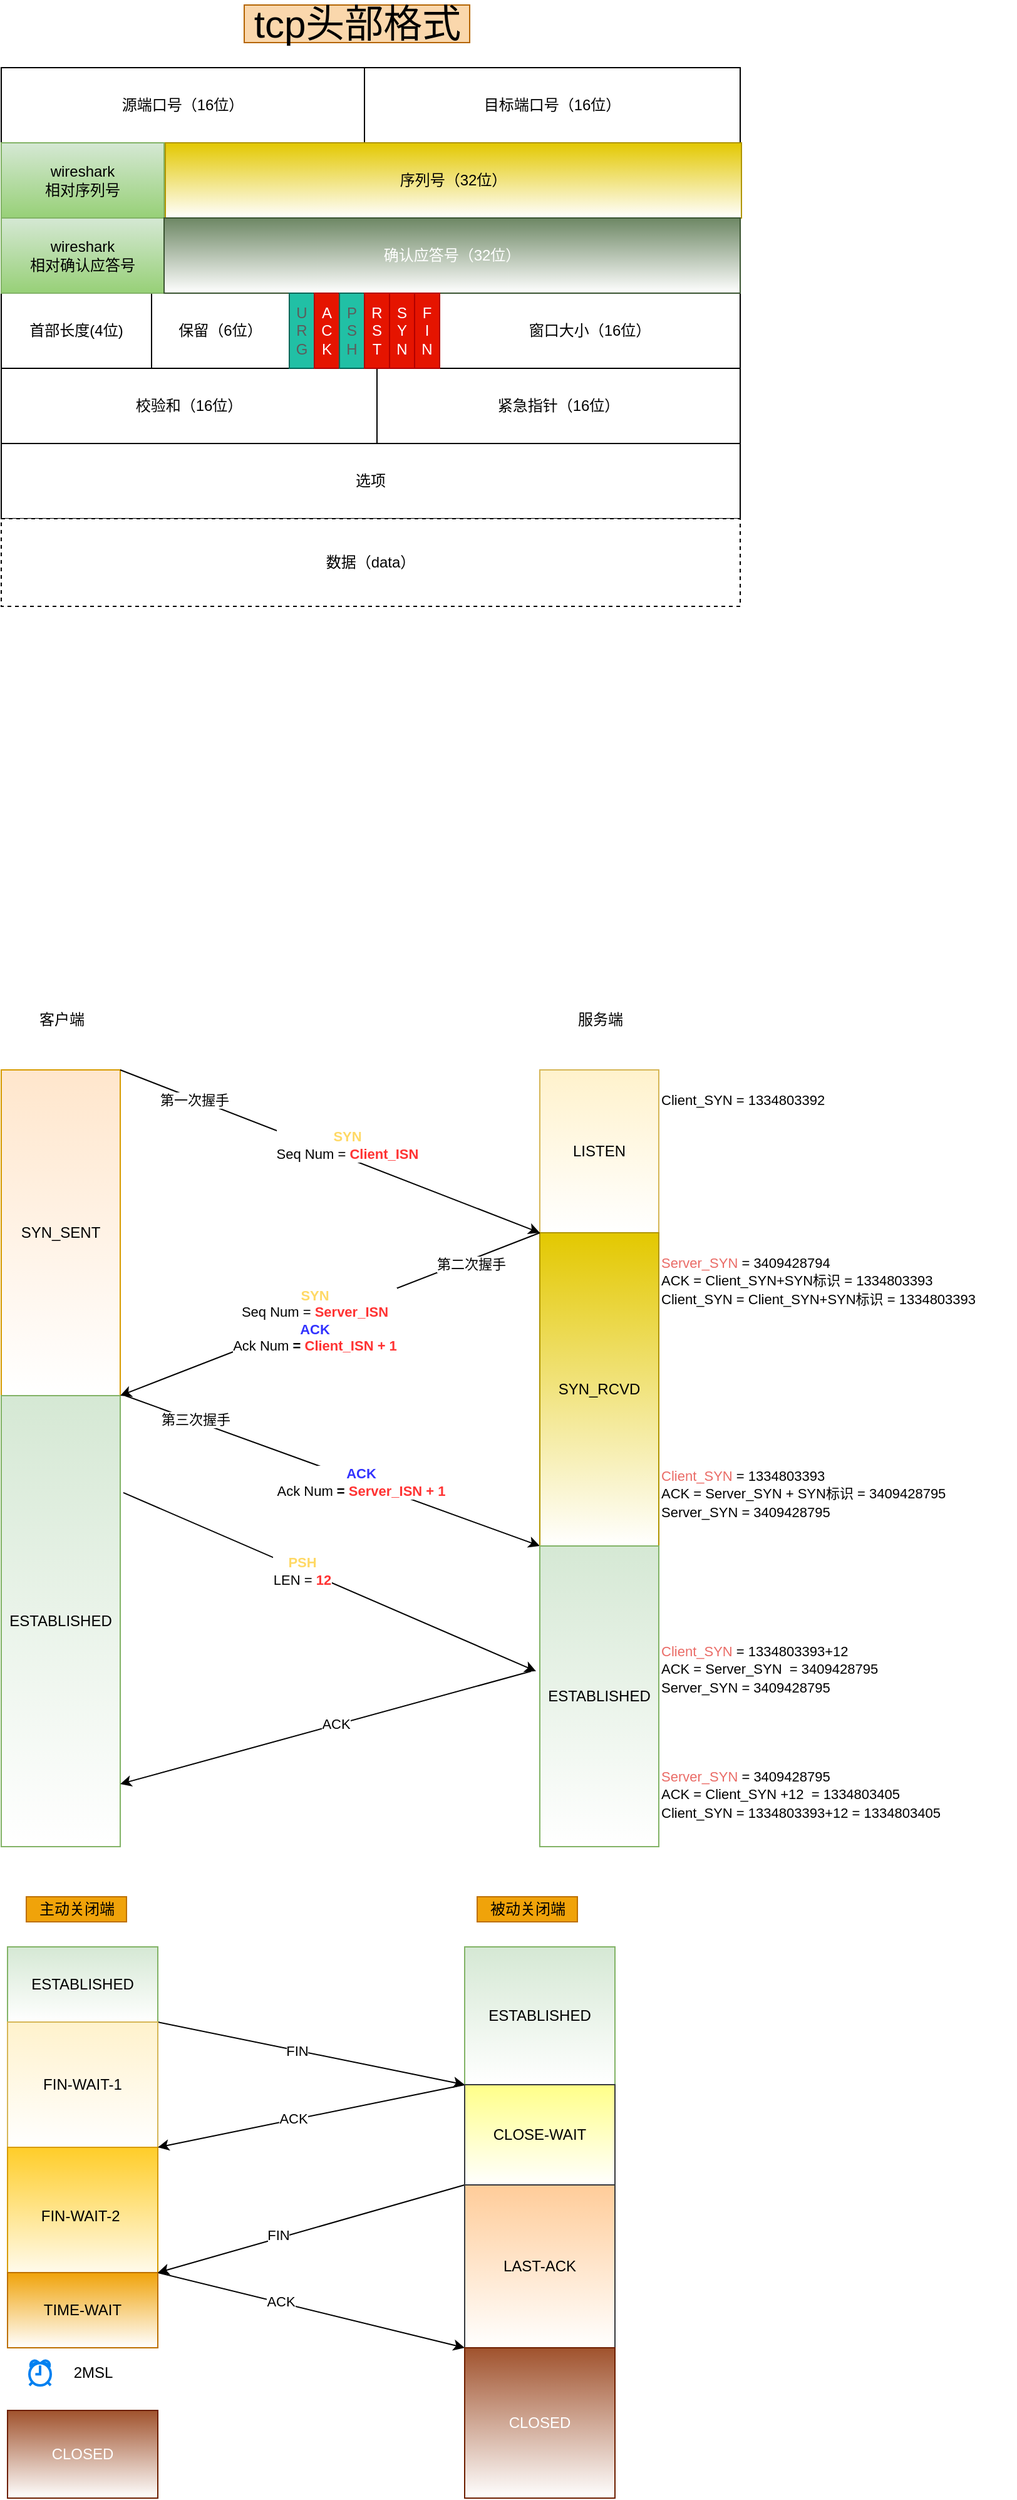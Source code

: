 <mxfile version="15.3.1" type="github">
  <diagram id="oA3eS2ro-VcBrTiEZLm-" name="第 1 页">
    <mxGraphModel dx="938" dy="575" grid="1" gridSize="10" guides="1" tooltips="1" connect="1" arrows="1" fold="1" page="1" pageScale="1" pageWidth="827" pageHeight="1169" math="0" shadow="0">
      <root>
        <mxCell id="0" />
        <mxCell id="1" parent="0" />
        <mxCell id="Nb2khe5gCZyhO0hgCq8m-3" value="源端口号（16位）" style="rounded=0;whiteSpace=wrap;html=1;gradientColor=#ffffff;" parent="1" vertex="1">
          <mxGeometry x="130" y="180" width="290" height="60" as="geometry" />
        </mxCell>
        <mxCell id="Nb2khe5gCZyhO0hgCq8m-4" value="目标端口号（16位）" style="rounded=0;whiteSpace=wrap;html=1;gradientColor=#ffffff;" parent="1" vertex="1">
          <mxGeometry x="420" y="180" width="300" height="60" as="geometry" />
        </mxCell>
        <mxCell id="Nb2khe5gCZyhO0hgCq8m-9" value="首部长度(4位)" style="rounded=0;whiteSpace=wrap;html=1;" parent="1" vertex="1">
          <mxGeometry x="130" y="360" width="120" height="60" as="geometry" />
        </mxCell>
        <mxCell id="Nb2khe5gCZyhO0hgCq8m-10" value="保留（6位）" style="rounded=0;whiteSpace=wrap;html=1;" parent="1" vertex="1">
          <mxGeometry x="250" y="360" width="110" height="60" as="geometry" />
        </mxCell>
        <mxCell id="Nb2khe5gCZyhO0hgCq8m-11" value="窗口大小（16位）" style="rounded=0;whiteSpace=wrap;html=1;" parent="1" vertex="1">
          <mxGeometry x="480" y="360" width="240" height="60" as="geometry" />
        </mxCell>
        <mxCell id="Nb2khe5gCZyhO0hgCq8m-14" value="校验和（16位）" style="rounded=0;whiteSpace=wrap;html=1;" parent="1" vertex="1">
          <mxGeometry x="130" y="420" width="300" height="60" as="geometry" />
        </mxCell>
        <mxCell id="Nb2khe5gCZyhO0hgCq8m-16" value="紧急指针（16位）" style="rounded=0;whiteSpace=wrap;html=1;" parent="1" vertex="1">
          <mxGeometry x="430" y="420" width="290" height="60" as="geometry" />
        </mxCell>
        <mxCell id="Nb2khe5gCZyhO0hgCq8m-17" value="选项" style="rounded=0;whiteSpace=wrap;html=1;" parent="1" vertex="1">
          <mxGeometry x="130" y="480" width="590" height="60" as="geometry" />
        </mxCell>
        <mxCell id="Nb2khe5gCZyhO0hgCq8m-18" value="数据（data）" style="rounded=0;whiteSpace=wrap;html=1;dashed=1;" parent="1" vertex="1">
          <mxGeometry x="130" y="540" width="590" height="70" as="geometry" />
        </mxCell>
        <mxCell id="Nb2khe5gCZyhO0hgCq8m-20" value="wireshark&lt;br&gt;相对序列号" style="rounded=0;whiteSpace=wrap;html=1;gradientColor=#97d077;fillColor=#d5e8d4;strokeColor=#82b366;" parent="1" vertex="1">
          <mxGeometry x="130" y="240" width="130" height="60" as="geometry" />
        </mxCell>
        <mxCell id="Nb2khe5gCZyhO0hgCq8m-21" value="序列号（32位）" style="rounded=0;whiteSpace=wrap;html=1;fillColor=#e3c800;strokeColor=#B09500;fontColor=#000000;gradientColor=#ffffff;" parent="1" vertex="1">
          <mxGeometry x="261" y="240" width="460" height="60" as="geometry" />
        </mxCell>
        <mxCell id="Nb2khe5gCZyhO0hgCq8m-22" value="wireshark&lt;br&gt;相对确认应答号" style="rounded=0;whiteSpace=wrap;html=1;gradientColor=#97d077;fillColor=#d5e8d4;strokeColor=#82b366;" parent="1" vertex="1">
          <mxGeometry x="130" y="300" width="130" height="60" as="geometry" />
        </mxCell>
        <mxCell id="Nb2khe5gCZyhO0hgCq8m-23" value="确认应答号（32位）" style="rounded=0;whiteSpace=wrap;html=1;fillColor=#6d8764;strokeColor=#3A5431;fontColor=#ffffff;gradientColor=#ffffff;" parent="1" vertex="1">
          <mxGeometry x="260" y="300" width="460" height="60" as="geometry" />
        </mxCell>
        <mxCell id="Nb2khe5gCZyhO0hgCq8m-26" value="U&lt;br&gt;R&lt;br&gt;G" style="rounded=0;html=1;sketch=0;fontColor=#5C5C5C;strokeColor=#006658;fillColor=#21C0A5;whiteSpace=wrap;" parent="1" vertex="1">
          <mxGeometry x="360" y="360" width="20" height="60" as="geometry" />
        </mxCell>
        <mxCell id="Nb2khe5gCZyhO0hgCq8m-27" value="A&lt;br&gt;C&lt;br&gt;K" style="rounded=0;whiteSpace=wrap;html=1;sketch=0;fontColor=#ffffff;strokeColor=#B20000;fillColor=#e51400;" parent="1" vertex="1">
          <mxGeometry x="380" y="360" width="20" height="60" as="geometry" />
        </mxCell>
        <mxCell id="Nb2khe5gCZyhO0hgCq8m-28" value="P&lt;br&gt;S&lt;br&gt;H" style="rounded=0;whiteSpace=wrap;html=1;sketch=0;fontColor=#5C5C5C;strokeColor=#006658;fillColor=#21C0A5;" parent="1" vertex="1">
          <mxGeometry x="400" y="360" width="20" height="60" as="geometry" />
        </mxCell>
        <mxCell id="Nb2khe5gCZyhO0hgCq8m-29" value="R&lt;br&gt;S&lt;br&gt;T" style="rounded=0;whiteSpace=wrap;html=1;sketch=0;fontColor=#ffffff;strokeColor=#B20000;fillColor=#e51400;" parent="1" vertex="1">
          <mxGeometry x="420" y="360" width="20" height="60" as="geometry" />
        </mxCell>
        <mxCell id="Nb2khe5gCZyhO0hgCq8m-30" value="S&lt;br&gt;Y&lt;br&gt;N" style="rounded=0;whiteSpace=wrap;html=1;sketch=0;fontColor=#ffffff;strokeColor=#B20000;fillColor=#e51400;" parent="1" vertex="1">
          <mxGeometry x="440" y="360" width="20" height="60" as="geometry" />
        </mxCell>
        <mxCell id="Nb2khe5gCZyhO0hgCq8m-31" value="F&lt;br&gt;I&lt;br&gt;N" style="rounded=0;whiteSpace=wrap;html=1;sketch=0;fontColor=#ffffff;strokeColor=#B20000;fillColor=#e51400;" parent="1" vertex="1">
          <mxGeometry x="460" y="360" width="20" height="60" as="geometry" />
        </mxCell>
        <mxCell id="Nb2khe5gCZyhO0hgCq8m-32" value="&lt;font style=&quot;font-size: 31px&quot;&gt;tcp头部格式&lt;/font&gt;" style="text;html=1;align=center;verticalAlign=middle;resizable=0;points=[];autosize=1;fillColor=#fad7ac;strokeColor=#b46504;" parent="1" vertex="1">
          <mxGeometry x="324" y="130" width="180" height="30" as="geometry" />
        </mxCell>
        <mxCell id="5syFboAeOt0OYtr-gB5--3" value="SYN_SENT" style="rounded=0;whiteSpace=wrap;html=1;fillColor=#ffe6cc;strokeColor=#d79b00;gradientColor=#ffffff;" vertex="1" parent="1">
          <mxGeometry x="130" y="980" width="95" height="260" as="geometry" />
        </mxCell>
        <mxCell id="5syFboAeOt0OYtr-gB5--11" style="rounded=0;orthogonalLoop=1;jettySize=auto;html=1;entryX=0;entryY=0;entryDx=0;entryDy=0;" edge="1" parent="1" target="5syFboAeOt0OYtr-gB5--7">
          <mxGeometry relative="1" as="geometry">
            <mxPoint x="229" y="1240" as="sourcePoint" />
          </mxGeometry>
        </mxCell>
        <mxCell id="5syFboAeOt0OYtr-gB5--18" value="第三次握手" style="edgeLabel;html=1;align=center;verticalAlign=middle;resizable=0;points=[];" vertex="1" connectable="0" parent="5syFboAeOt0OYtr-gB5--11">
          <mxGeometry x="-0.669" y="1" relative="1" as="geometry">
            <mxPoint as="offset" />
          </mxGeometry>
        </mxCell>
        <mxCell id="5syFboAeOt0OYtr-gB5--4" value="&lt;span&gt;ESTABLISHED&lt;/span&gt;" style="rounded=0;whiteSpace=wrap;html=1;fillColor=#d5e8d4;strokeColor=#82b366;gradientColor=#ffffff;" vertex="1" parent="1">
          <mxGeometry x="130" y="1240" width="95" height="360" as="geometry" />
        </mxCell>
        <mxCell id="5syFboAeOt0OYtr-gB5--5" value="LISTEN" style="rounded=0;whiteSpace=wrap;html=1;fillColor=#fff2cc;strokeColor=#d6b656;gradientColor=#ffffff;gradientDirection=south;" vertex="1" parent="1">
          <mxGeometry x="560" y="980" width="95" height="130" as="geometry" />
        </mxCell>
        <mxCell id="5syFboAeOt0OYtr-gB5--6" value="SYN_RCVD" style="rounded=0;whiteSpace=wrap;html=1;fillColor=#e3c800;strokeColor=#B09500;fontColor=#000000;gradientColor=#ffffff;" vertex="1" parent="1">
          <mxGeometry x="560" y="1110" width="95" height="250" as="geometry" />
        </mxCell>
        <mxCell id="5syFboAeOt0OYtr-gB5--7" value="ESTABLISHED" style="rounded=0;whiteSpace=wrap;html=1;fillColor=#d5e8d4;strokeColor=#82b366;gradientColor=#ffffff;" vertex="1" parent="1">
          <mxGeometry x="560" y="1360" width="95" height="240" as="geometry" />
        </mxCell>
        <mxCell id="5syFboAeOt0OYtr-gB5--9" value="" style="endArrow=classic;html=1;exitX=1;exitY=0;exitDx=0;exitDy=0;entryX=0;entryY=1;entryDx=0;entryDy=0;" edge="1" parent="1" source="5syFboAeOt0OYtr-gB5--3" target="5syFboAeOt0OYtr-gB5--5">
          <mxGeometry width="50" height="50" relative="1" as="geometry">
            <mxPoint x="225" y="1040" as="sourcePoint" />
            <mxPoint x="440" y="1100" as="targetPoint" />
          </mxGeometry>
        </mxCell>
        <mxCell id="5syFboAeOt0OYtr-gB5--12" value="第一次握手" style="edgeLabel;html=1;align=center;verticalAlign=middle;resizable=0;points=[];" vertex="1" connectable="0" parent="5syFboAeOt0OYtr-gB5--9">
          <mxGeometry x="-0.647" y="-1" relative="1" as="geometry">
            <mxPoint as="offset" />
          </mxGeometry>
        </mxCell>
        <mxCell id="5syFboAeOt0OYtr-gB5--15" value="&lt;b&gt;&lt;font color=&quot;#ffd966&quot;&gt;SYN&lt;/font&gt;&lt;/b&gt;&lt;br&gt;Seq Num = &lt;font color=&quot;#ff3333&quot; style=&quot;font-weight: bold&quot;&gt;Client_ISN&lt;/font&gt;&lt;b&gt;&lt;font color=&quot;#ff3333&quot;&gt;&lt;br&gt;&lt;/font&gt;&lt;/b&gt;" style="edgeLabel;html=1;align=center;verticalAlign=middle;resizable=0;points=[];" vertex="1" connectable="0" parent="5syFboAeOt0OYtr-gB5--9">
          <mxGeometry x="0.076" relative="1" as="geometry">
            <mxPoint y="-10" as="offset" />
          </mxGeometry>
        </mxCell>
        <mxCell id="5syFboAeOt0OYtr-gB5--10" value="" style="endArrow=classic;html=1;exitX=0;exitY=0;exitDx=0;exitDy=0;entryX=1;entryY=0;entryDx=0;entryDy=0;" edge="1" parent="1" source="5syFboAeOt0OYtr-gB5--6" target="5syFboAeOt0OYtr-gB5--4">
          <mxGeometry width="50" height="50" relative="1" as="geometry">
            <mxPoint x="530" y="1030" as="sourcePoint" />
            <mxPoint x="530" y="1440" as="targetPoint" />
          </mxGeometry>
        </mxCell>
        <mxCell id="5syFboAeOt0OYtr-gB5--17" value="第二次握手" style="edgeLabel;html=1;align=center;verticalAlign=middle;resizable=0;points=[];" vertex="1" connectable="0" parent="5syFboAeOt0OYtr-gB5--10">
          <mxGeometry x="-0.667" y="3" relative="1" as="geometry">
            <mxPoint as="offset" />
          </mxGeometry>
        </mxCell>
        <mxCell id="5syFboAeOt0OYtr-gB5--16" value="&lt;b&gt;&lt;font color=&quot;#ffd966&quot;&gt;SYN&lt;/font&gt;&lt;/b&gt;&lt;br&gt;Seq Num = &lt;font color=&quot;#ff3333&quot; style=&quot;font-weight: bold&quot;&gt;Server_ISN&lt;/font&gt;&lt;br&gt;&lt;b&gt;&lt;font color=&quot;#3333ff&quot;&gt;ACK&lt;/font&gt;&lt;/b&gt;&lt;br&gt;Ack Num&lt;b&gt; =&lt;font color=&quot;#ff3333&quot;&gt;&amp;nbsp;&lt;/font&gt;&lt;/b&gt;&lt;span style=&quot;color: rgb(255 , 51 , 51) ; font-weight: 700&quot;&gt;Client_ISN + 1&lt;/span&gt;&lt;b&gt;&lt;font color=&quot;#ff3333&quot;&gt;&lt;br&gt;&lt;/font&gt;&lt;/b&gt;" style="edgeLabel;html=1;align=center;verticalAlign=middle;resizable=0;points=[];" vertex="1" connectable="0" parent="1">
          <mxGeometry x="379.999" y="1179.998" as="geometry" />
        </mxCell>
        <mxCell id="5syFboAeOt0OYtr-gB5--19" value="&lt;b&gt;&lt;font color=&quot;#3333ff&quot;&gt;ACK&lt;/font&gt;&lt;/b&gt;&lt;br&gt;Ack Num&lt;b&gt; =&lt;font color=&quot;#ff3333&quot;&gt;&amp;nbsp;&lt;/font&gt;&lt;/b&gt;&lt;span style=&quot;color: rgb(255 , 51 , 51) ; font-weight: 700&quot;&gt;Server_ISN + 1&lt;/span&gt;&lt;b&gt;&lt;font color=&quot;#ff3333&quot;&gt;&lt;br&gt;&lt;/font&gt;&lt;/b&gt;" style="edgeLabel;html=1;align=center;verticalAlign=middle;resizable=0;points=[];" vertex="1" connectable="0" parent="1">
          <mxGeometry x="419.999" y="1299.998" as="geometry">
            <mxPoint x="-3" y="9" as="offset" />
          </mxGeometry>
        </mxCell>
        <mxCell id="5syFboAeOt0OYtr-gB5--20" value="客户端" style="text;html=1;align=center;verticalAlign=middle;resizable=0;points=[];autosize=1;strokeColor=none;fillColor=none;" vertex="1" parent="1">
          <mxGeometry x="152.5" y="930" width="50" height="20" as="geometry" />
        </mxCell>
        <mxCell id="5syFboAeOt0OYtr-gB5--21" value="服务端" style="text;html=1;align=center;verticalAlign=middle;resizable=0;points=[];autosize=1;strokeColor=none;fillColor=none;" vertex="1" parent="1">
          <mxGeometry x="582.5" y="930" width="50" height="20" as="geometry" />
        </mxCell>
        <mxCell id="5syFboAeOt0OYtr-gB5--24" value="" style="endArrow=classic;html=1;exitX=1.026;exitY=0.215;exitDx=0;exitDy=0;exitPerimeter=0;" edge="1" parent="1" source="5syFboAeOt0OYtr-gB5--4">
          <mxGeometry width="50" height="50" relative="1" as="geometry">
            <mxPoint x="225" y="1450" as="sourcePoint" />
            <mxPoint x="557" y="1460" as="targetPoint" />
            <Array as="points" />
          </mxGeometry>
        </mxCell>
        <mxCell id="5syFboAeOt0OYtr-gB5--27" value="&lt;b&gt;&lt;font color=&quot;#ffd966&quot;&gt;PSH&lt;/font&gt;&lt;/b&gt;&lt;br&gt;LEN =&amp;nbsp;&lt;font color=&quot;#ff3333&quot; style=&quot;font-weight: bold&quot;&gt;12&lt;/font&gt;&lt;br&gt;" style="edgeLabel;html=1;align=center;verticalAlign=middle;resizable=0;points=[];" vertex="1" connectable="0" parent="5syFboAeOt0OYtr-gB5--24">
          <mxGeometry x="-0.27" y="-3" relative="1" as="geometry">
            <mxPoint x="23" y="8" as="offset" />
          </mxGeometry>
        </mxCell>
        <mxCell id="5syFboAeOt0OYtr-gB5--25" value="" style="endArrow=classic;html=1;" edge="1" parent="1">
          <mxGeometry width="50" height="50" relative="1" as="geometry">
            <mxPoint x="553" y="1460" as="sourcePoint" />
            <mxPoint x="225" y="1550" as="targetPoint" />
            <Array as="points" />
          </mxGeometry>
        </mxCell>
        <mxCell id="5syFboAeOt0OYtr-gB5--41" value="ACK" style="edgeLabel;html=1;align=center;verticalAlign=middle;resizable=0;points=[];" vertex="1" connectable="0" parent="5syFboAeOt0OYtr-gB5--25">
          <mxGeometry x="-0.048" y="-1" relative="1" as="geometry">
            <mxPoint as="offset" />
          </mxGeometry>
        </mxCell>
        <mxCell id="5syFboAeOt0OYtr-gB5--28" value="&lt;div style=&quot;text-align: center&quot;&gt;&lt;font face=&quot;helvetica&quot;&gt;&lt;span style=&quot;font-size: 11px ; background-color: rgb(255 , 255 , 255)&quot;&gt;Client_SYN =&amp;nbsp;&lt;/span&gt;&lt;/font&gt;&lt;span style=&quot;font-family: &amp;#34;helvetica&amp;#34; ; font-size: 11px&quot;&gt;1334803392&lt;/span&gt;&lt;/div&gt;" style="text;whiteSpace=wrap;html=1;" vertex="1" parent="1">
          <mxGeometry x="655" y="990" width="160" height="20" as="geometry" />
        </mxCell>
        <mxCell id="5syFboAeOt0OYtr-gB5--29" value="&lt;div style=&quot;text-align: center&quot;&gt;&lt;/div&gt;&lt;font face=&quot;helvetica&quot; style=&quot;text-align: center&quot;&gt;&lt;span style=&quot;font-size: 11px ; background-color: rgb(255 , 255 , 255)&quot;&gt;&lt;font color=&quot;#ea6b66&quot;&gt;Server_SYN&lt;/font&gt; =&amp;nbsp;&lt;/span&gt;&lt;/font&gt;&lt;span style=&quot;font-size: 11px ; text-align: center ; font-family: &amp;#34;helvetica&amp;#34;&quot;&gt;3409428794&lt;/span&gt;&lt;span style=&quot;font-family: &amp;#34;helvetica&amp;#34; ; font-size: 11px ; text-align: center ; background-color: rgb(255 , 255 , 255)&quot;&gt;&lt;br&gt;ACK = Client_SYN+SYN标识 =&amp;nbsp;&lt;/span&gt;&lt;span style=&quot;font-family: &amp;#34;helvetica&amp;#34; ; font-size: 11px ; text-align: center&quot;&gt;1334803393&lt;br&gt;&lt;/span&gt;&lt;span style=&quot;font-family: &amp;#34;helvetica&amp;#34; ; font-size: 11px ; text-align: center ; background-color: rgb(255 , 255 , 255)&quot;&gt;Client_SYN =&amp;nbsp;&lt;/span&gt;&lt;span style=&quot;font-size: 11px ; font-family: &amp;#34;helvetica&amp;#34; ; text-align: center ; background-color: rgb(255 , 255 , 255)&quot;&gt;Client_SYN+SYN标识 =&amp;nbsp;&lt;/span&gt;&lt;span style=&quot;font-size: 11px ; font-family: &amp;#34;helvetica&amp;#34; ; text-align: center&quot;&gt;1334803393&lt;/span&gt;&lt;span style=&quot;font-family: &amp;#34;helvetica&amp;#34; ; font-size: 11px ; text-align: center ; background-color: rgb(255 , 255 , 255)&quot;&gt;&lt;br&gt;&lt;/span&gt;" style="text;whiteSpace=wrap;html=1;" vertex="1" parent="1">
          <mxGeometry x="655" y="1120" width="285" height="50" as="geometry" />
        </mxCell>
        <mxCell id="5syFboAeOt0OYtr-gB5--33" value="&lt;div style=&quot;text-align: center&quot;&gt;&lt;br&gt;&lt;/div&gt;" style="text;whiteSpace=wrap;html=1;" vertex="1" parent="1">
          <mxGeometry x="360" y="1240" width="160" height="20" as="geometry" />
        </mxCell>
        <mxCell id="5syFboAeOt0OYtr-gB5--38" value="&lt;div style=&quot;text-align: center&quot;&gt;&lt;/div&gt;&lt;span style=&quot;font-size: 11px ; font-family: &amp;#34;helvetica&amp;#34; ; text-align: center ; background-color: rgb(255 , 255 , 255)&quot;&gt;&lt;font color=&quot;#ea6b66&quot;&gt;Client_SYN&lt;/font&gt; =&amp;nbsp;&lt;/span&gt;&lt;span style=&quot;font-size: 11px ; font-family: &amp;#34;helvetica&amp;#34; ; text-align: center&quot;&gt;1334803393&lt;/span&gt;&lt;font face=&quot;helvetica&quot; style=&quot;text-align: center&quot;&gt;&lt;span style=&quot;font-size: 11px ; background-color: rgb(255 , 255 , 255)&quot;&gt;&lt;br&gt;&lt;/span&gt;&lt;/font&gt;&lt;span style=&quot;font-family: &amp;#34;helvetica&amp;#34; ; font-size: 11px ; text-align: center ; background-color: rgb(255 , 255 , 255)&quot;&gt;ACK =&amp;nbsp;&lt;/span&gt;&lt;span style=&quot;font-family: &amp;#34;helvetica&amp;#34; ; font-size: 11px ; text-align: center ; background-color: rgb(255 , 255 , 255)&quot;&gt;Server&lt;/span&gt;&lt;span style=&quot;font-family: &amp;#34;helvetica&amp;#34; ; font-size: 11px ; text-align: center ; background-color: rgb(255 , 255 , 255)&quot;&gt;_SYN + SYN标识 =&amp;nbsp;&lt;/span&gt;&lt;span style=&quot;font-family: &amp;#34;helvetica&amp;#34; ; font-size: 11px ; text-align: center&quot;&gt;3409428795&lt;br&gt;&lt;/span&gt;&lt;font face=&quot;helvetica&quot; style=&quot;text-align: center&quot;&gt;&lt;span style=&quot;font-size: 11px ; background-color: rgb(255 , 255 , 255)&quot;&gt;Server_SYN =&amp;nbsp;&lt;/span&gt;&lt;/font&gt;&lt;span style=&quot;font-size: 11px ; font-family: &amp;#34;helvetica&amp;#34; ; text-align: center&quot;&gt;3409428795&lt;/span&gt;&lt;span style=&quot;font-size: 11px ; font-family: &amp;#34;helvetica&amp;#34; ; text-align: center ; background-color: rgb(255 , 255 , 255)&quot;&gt;&lt;br&gt;&lt;/span&gt;" style="text;whiteSpace=wrap;html=1;" vertex="1" parent="1">
          <mxGeometry x="655" y="1290" width="285" height="60" as="geometry" />
        </mxCell>
        <mxCell id="5syFboAeOt0OYtr-gB5--39" value="&lt;div style=&quot;text-align: center&quot;&gt;&lt;/div&gt;&lt;span style=&quot;font-size: 11px ; font-family: &amp;#34;helvetica&amp;#34; ; text-align: center ; background-color: rgb(255 , 255 , 255)&quot;&gt;&lt;font color=&quot;#ea6b66&quot;&gt;Client_SYN&lt;/font&gt; =&amp;nbsp;&lt;/span&gt;&lt;span style=&quot;font-size: 11px ; font-family: &amp;#34;helvetica&amp;#34; ; text-align: center&quot;&gt;1334803393+12&amp;nbsp;&lt;/span&gt;&lt;font face=&quot;helvetica&quot; style=&quot;text-align: center&quot;&gt;&lt;span style=&quot;font-size: 11px ; background-color: rgb(255 , 255 , 255)&quot;&gt;&lt;br&gt;&lt;/span&gt;&lt;/font&gt;&lt;span style=&quot;font-family: &amp;#34;helvetica&amp;#34; ; font-size: 11px ; text-align: center ; background-color: rgb(255 , 255 , 255)&quot;&gt;ACK =&amp;nbsp;&lt;/span&gt;&lt;span style=&quot;font-family: &amp;#34;helvetica&amp;#34; ; font-size: 11px ; text-align: center ; background-color: rgb(255 , 255 , 255)&quot;&gt;Server&lt;/span&gt;&lt;span style=&quot;font-family: &amp;#34;helvetica&amp;#34; ; font-size: 11px ; text-align: center ; background-color: rgb(255 , 255 , 255)&quot;&gt;_SYN&amp;nbsp; =&amp;nbsp;&lt;/span&gt;&lt;span style=&quot;font-family: &amp;#34;helvetica&amp;#34; ; font-size: 11px ; text-align: center&quot;&gt;3409428795&lt;br&gt;&lt;/span&gt;&lt;font face=&quot;helvetica&quot; style=&quot;text-align: center&quot;&gt;&lt;span style=&quot;font-size: 11px ; background-color: rgb(255 , 255 , 255)&quot;&gt;Server_SYN =&amp;nbsp;&lt;/span&gt;&lt;/font&gt;&lt;span style=&quot;font-size: 11px ; font-family: &amp;#34;helvetica&amp;#34; ; text-align: center&quot;&gt;3409428795&lt;/span&gt;&lt;span style=&quot;font-size: 11px ; font-family: &amp;#34;helvetica&amp;#34; ; text-align: center ; background-color: rgb(255 , 255 , 255)&quot;&gt;&lt;br&gt;&lt;/span&gt;" style="text;whiteSpace=wrap;html=1;" vertex="1" parent="1">
          <mxGeometry x="655" y="1430" width="285" height="60" as="geometry" />
        </mxCell>
        <mxCell id="5syFboAeOt0OYtr-gB5--40" value="&lt;div style=&quot;text-align: center&quot;&gt;&lt;/div&gt;&lt;font face=&quot;helvetica&quot; style=&quot;text-align: center&quot;&gt;&lt;span style=&quot;font-size: 11px ; background-color: rgb(255 , 255 , 255)&quot;&gt;&lt;font color=&quot;#ea6b66&quot;&gt;Server_SYN&lt;/font&gt; =&amp;nbsp;&lt;/span&gt;&lt;/font&gt;&lt;span style=&quot;font-size: 11px ; font-family: &amp;#34;helvetica&amp;#34; ; text-align: center&quot;&gt;3409428795&lt;br&gt;&lt;/span&gt;&lt;span style=&quot;font-size: 11px ; font-family: &amp;#34;helvetica&amp;#34; ; text-align: center ; background-color: rgb(255 , 255 , 255)&quot;&gt;ACK =&amp;nbsp;&lt;/span&gt;&lt;span style=&quot;font-size: 11px ; font-family: &amp;#34;helvetica&amp;#34; ; text-align: center ; background-color: rgb(255 , 255 , 255)&quot;&gt;Client_SYN&amp;nbsp;+12&lt;/span&gt;&lt;span style=&quot;font-size: 11px ; font-family: &amp;#34;helvetica&amp;#34; ; text-align: center ; background-color: rgb(255 , 255 , 255)&quot;&gt;&amp;nbsp; =&amp;nbsp;&lt;/span&gt;&lt;span style=&quot;font-size: 11px ; font-family: &amp;#34;helvetica&amp;#34; ; text-align: center ; background-color: rgb(255 , 255 , 255)&quot;&gt;1334803405&lt;/span&gt;&lt;span style=&quot;font-size: 11px ; font-family: &amp;#34;helvetica&amp;#34; ; text-align: center ; background-color: rgb(255 , 255 , 255)&quot;&gt;&lt;br&gt;Client_SYN =&amp;nbsp;&lt;/span&gt;&lt;span style=&quot;font-size: 11px ; font-family: &amp;#34;helvetica&amp;#34; ; text-align: center&quot;&gt;1334803393+12 =&amp;nbsp;&lt;/span&gt;&lt;span style=&quot;font-family: &amp;#34;helvetica&amp;#34; ; font-size: 11px ; text-align: center ; background-color: rgb(255 , 255 , 255)&quot;&gt;1334803405&lt;/span&gt;&lt;span style=&quot;font-family: &amp;#34;helvetica&amp;#34; ; font-size: 11px ; text-align: center&quot;&gt;&lt;br&gt;&lt;/span&gt;&lt;span style=&quot;font-size: 11px ; font-family: &amp;#34;helvetica&amp;#34; ; text-align: center ; background-color: rgb(255 , 255 , 255)&quot;&gt;&lt;br&gt;&lt;/span&gt;" style="text;whiteSpace=wrap;html=1;" vertex="1" parent="1">
          <mxGeometry x="655" y="1530" width="285" height="60" as="geometry" />
        </mxCell>
        <mxCell id="5syFboAeOt0OYtr-gB5--42" value="&lt;span&gt;ESTABLISHED&lt;/span&gt;" style="rounded=0;whiteSpace=wrap;html=1;gradientDirection=south;fillColor=#d5e8d4;strokeColor=#82b366;gradientColor=#FFFFFF;" vertex="1" parent="1">
          <mxGeometry x="135" y="1680" width="120" height="60" as="geometry" />
        </mxCell>
        <mxCell id="5syFboAeOt0OYtr-gB5--53" style="edgeStyle=none;rounded=0;orthogonalLoop=1;jettySize=auto;html=1;exitX=1;exitY=0;exitDx=0;exitDy=0;entryX=0;entryY=0;entryDx=0;entryDy=0;" edge="1" parent="1" source="5syFboAeOt0OYtr-gB5--43" target="5syFboAeOt0OYtr-gB5--49">
          <mxGeometry relative="1" as="geometry" />
        </mxCell>
        <mxCell id="5syFboAeOt0OYtr-gB5--58" value="FIN" style="edgeLabel;html=1;align=center;verticalAlign=middle;resizable=0;points=[];" vertex="1" connectable="0" parent="5syFboAeOt0OYtr-gB5--53">
          <mxGeometry x="-0.098" relative="1" as="geometry">
            <mxPoint as="offset" />
          </mxGeometry>
        </mxCell>
        <mxCell id="5syFboAeOt0OYtr-gB5--43" value="&lt;div class=&quot;lake-content&quot;&gt;&lt;span class=&quot;ne-text&quot;&gt;FIN-WAIT-1&lt;/span&gt;&lt;/div&gt;" style="rounded=0;whiteSpace=wrap;html=1;gradientDirection=south;fillColor=#fff2cc;strokeColor=#d6b656;gradientColor=#FFFFFF;" vertex="1" parent="1">
          <mxGeometry x="135" y="1740" width="120" height="100" as="geometry" />
        </mxCell>
        <mxCell id="5syFboAeOt0OYtr-gB5--44" value="&lt;div class=&quot;lake-content&quot;&gt;&lt;span class=&quot;ne-text&quot;&gt;FIN-WAIT-2&amp;nbsp;&lt;/span&gt;&lt;/div&gt;" style="rounded=0;whiteSpace=wrap;html=1;gradientDirection=south;fillColor=#ffcd28;strokeColor=#d79b00;gradientColor=#ffffff;" vertex="1" parent="1">
          <mxGeometry x="135" y="1840" width="120" height="110" as="geometry" />
        </mxCell>
        <mxCell id="5syFboAeOt0OYtr-gB5--57" style="edgeStyle=none;rounded=0;orthogonalLoop=1;jettySize=auto;html=1;exitX=1;exitY=0;exitDx=0;exitDy=0;entryX=0;entryY=0;entryDx=0;entryDy=0;" edge="1" parent="1" source="5syFboAeOt0OYtr-gB5--45" target="5syFboAeOt0OYtr-gB5--52">
          <mxGeometry relative="1" as="geometry" />
        </mxCell>
        <mxCell id="5syFboAeOt0OYtr-gB5--64" value="ACK" style="edgeLabel;html=1;align=center;verticalAlign=middle;resizable=0;points=[];" vertex="1" connectable="0" parent="5syFboAeOt0OYtr-gB5--57">
          <mxGeometry x="-0.202" y="1" relative="1" as="geometry">
            <mxPoint as="offset" />
          </mxGeometry>
        </mxCell>
        <mxCell id="5syFboAeOt0OYtr-gB5--45" value="&lt;div class=&quot;lake-content&quot;&gt;&lt;span class=&quot;ne-text&quot;&gt;TIME-WAIT&lt;/span&gt;&lt;/div&gt;" style="rounded=0;whiteSpace=wrap;html=1;gradientDirection=south;fillColor=#f0a30a;strokeColor=#BD7000;fontColor=#000000;gradientColor=#ffffff;" vertex="1" parent="1">
          <mxGeometry x="135" y="1940" width="120" height="60" as="geometry" />
        </mxCell>
        <mxCell id="5syFboAeOt0OYtr-gB5--46" value="CLOSED" style="rounded=0;whiteSpace=wrap;html=1;gradientDirection=south;fillColor=#a0522d;strokeColor=#6D1F00;fontColor=#ffffff;gradientColor=#ffffff;" vertex="1" parent="1">
          <mxGeometry x="135" y="2050" width="120" height="70" as="geometry" />
        </mxCell>
        <mxCell id="5syFboAeOt0OYtr-gB5--48" value="&lt;span&gt;ESTABLISHED&lt;/span&gt;" style="rounded=0;whiteSpace=wrap;html=1;gradientDirection=south;fillColor=#d5e8d4;strokeColor=#82b366;gradientColor=#FFFFFF;" vertex="1" parent="1">
          <mxGeometry x="500" y="1680" width="120" height="110" as="geometry" />
        </mxCell>
        <mxCell id="5syFboAeOt0OYtr-gB5--54" style="edgeStyle=none;rounded=0;orthogonalLoop=1;jettySize=auto;html=1;exitX=0;exitY=0;exitDx=0;exitDy=0;entryX=1;entryY=1;entryDx=0;entryDy=0;" edge="1" parent="1" source="5syFboAeOt0OYtr-gB5--49" target="5syFboAeOt0OYtr-gB5--43">
          <mxGeometry relative="1" as="geometry" />
        </mxCell>
        <mxCell id="5syFboAeOt0OYtr-gB5--60" value="ACK" style="edgeLabel;html=1;align=center;verticalAlign=middle;resizable=0;points=[];" vertex="1" connectable="0" parent="5syFboAeOt0OYtr-gB5--54">
          <mxGeometry x="0.116" y="-1" relative="1" as="geometry">
            <mxPoint as="offset" />
          </mxGeometry>
        </mxCell>
        <mxCell id="5syFboAeOt0OYtr-gB5--56" style="edgeStyle=none;rounded=0;orthogonalLoop=1;jettySize=auto;html=1;exitX=0;exitY=1;exitDx=0;exitDy=0;entryX=1;entryY=0;entryDx=0;entryDy=0;" edge="1" parent="1" source="5syFboAeOt0OYtr-gB5--49" target="5syFboAeOt0OYtr-gB5--45">
          <mxGeometry relative="1" as="geometry" />
        </mxCell>
        <mxCell id="5syFboAeOt0OYtr-gB5--61" value="FIN" style="edgeLabel;html=1;align=center;verticalAlign=middle;resizable=0;points=[];" vertex="1" connectable="0" parent="5syFboAeOt0OYtr-gB5--56">
          <mxGeometry x="-0.206" y="-2" relative="1" as="geometry">
            <mxPoint x="-52" y="14" as="offset" />
          </mxGeometry>
        </mxCell>
        <mxCell id="5syFboAeOt0OYtr-gB5--49" value="&lt;div class=&quot;lake-content&quot;&gt;&lt;span class=&quot;ne-text&quot;&gt;CLOSE-WAIT&lt;/span&gt;&lt;/div&gt;" style="rounded=0;whiteSpace=wrap;html=1;gradientDirection=south;fillColor=#ffff88;strokeColor=#36393d;gradientColor=#ffffff;" vertex="1" parent="1">
          <mxGeometry x="500" y="1790" width="120" height="80" as="geometry" />
        </mxCell>
        <mxCell id="5syFboAeOt0OYtr-gB5--51" value="&lt;div class=&quot;lake-content&quot;&gt;&lt;span class=&quot;ne-text&quot;&gt;LAST-ACK&lt;/span&gt;&lt;/div&gt;" style="rounded=0;whiteSpace=wrap;html=1;gradientDirection=south;fillColor=#ffcc99;strokeColor=#36393d;gradientColor=#ffffff;" vertex="1" parent="1">
          <mxGeometry x="500" y="1870" width="120" height="130" as="geometry" />
        </mxCell>
        <mxCell id="5syFboAeOt0OYtr-gB5--52" value="CLOSED" style="rounded=0;whiteSpace=wrap;html=1;gradientDirection=south;fillColor=#a0522d;strokeColor=#6D1F00;fontColor=#ffffff;gradientColor=#ffffff;" vertex="1" parent="1">
          <mxGeometry x="500" y="2000" width="120" height="120" as="geometry" />
        </mxCell>
        <mxCell id="5syFboAeOt0OYtr-gB5--65" value="2MSL" style="text;html=1;align=center;verticalAlign=middle;resizable=0;points=[];autosize=1;strokeColor=none;fillColor=none;" vertex="1" parent="1">
          <mxGeometry x="177.5" y="2010" width="50" height="20" as="geometry" />
        </mxCell>
        <mxCell id="5syFboAeOt0OYtr-gB5--66" value="" style="html=1;verticalLabelPosition=bottom;align=center;labelBackgroundColor=#ffffff;verticalAlign=top;strokeWidth=2;strokeColor=#0080F0;shadow=0;dashed=0;shape=mxgraph.ios7.icons.alarm_clock;gradientColor=#ffffff;gradientDirection=south;" vertex="1" parent="1">
          <mxGeometry x="152.5" y="2010" width="17" height="20" as="geometry" />
        </mxCell>
        <mxCell id="5syFboAeOt0OYtr-gB5--67" value="主动关闭端" style="text;html=1;align=center;verticalAlign=middle;resizable=0;points=[];autosize=1;strokeColor=#BD7000;fillColor=#f0a30a;fontColor=#000000;direction=west;" vertex="1" parent="1">
          <mxGeometry x="150" y="1640" width="80" height="20" as="geometry" />
        </mxCell>
        <mxCell id="5syFboAeOt0OYtr-gB5--68" value="被动关闭端" style="text;html=1;align=center;verticalAlign=middle;resizable=0;points=[];autosize=1;strokeColor=#BD7000;fillColor=#f0a30a;fontColor=#000000;" vertex="1" parent="1">
          <mxGeometry x="510" y="1640" width="80" height="20" as="geometry" />
        </mxCell>
      </root>
    </mxGraphModel>
  </diagram>
</mxfile>
